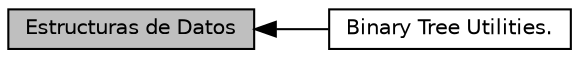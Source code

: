 digraph "Estructuras de Datos"
{
  edge [fontname="Helvetica",fontsize="10",labelfontname="Helvetica",labelfontsize="10"];
  node [fontname="Helvetica",fontsize="10",shape=record];
  rankdir=LR;
  Node1 [label="Binary Tree Utilities.",height=0.2,width=0.4,color="black", fillcolor="white", style="filled",URL="$group__BTUtils.html"];
  Node0 [label="Estructuras de Datos",height=0.2,width=0.4,color="black", fillcolor="grey75", style="filled", fontcolor="black"];
  Node0->Node1 [shape=plaintext, dir="back", style="solid"];
}
